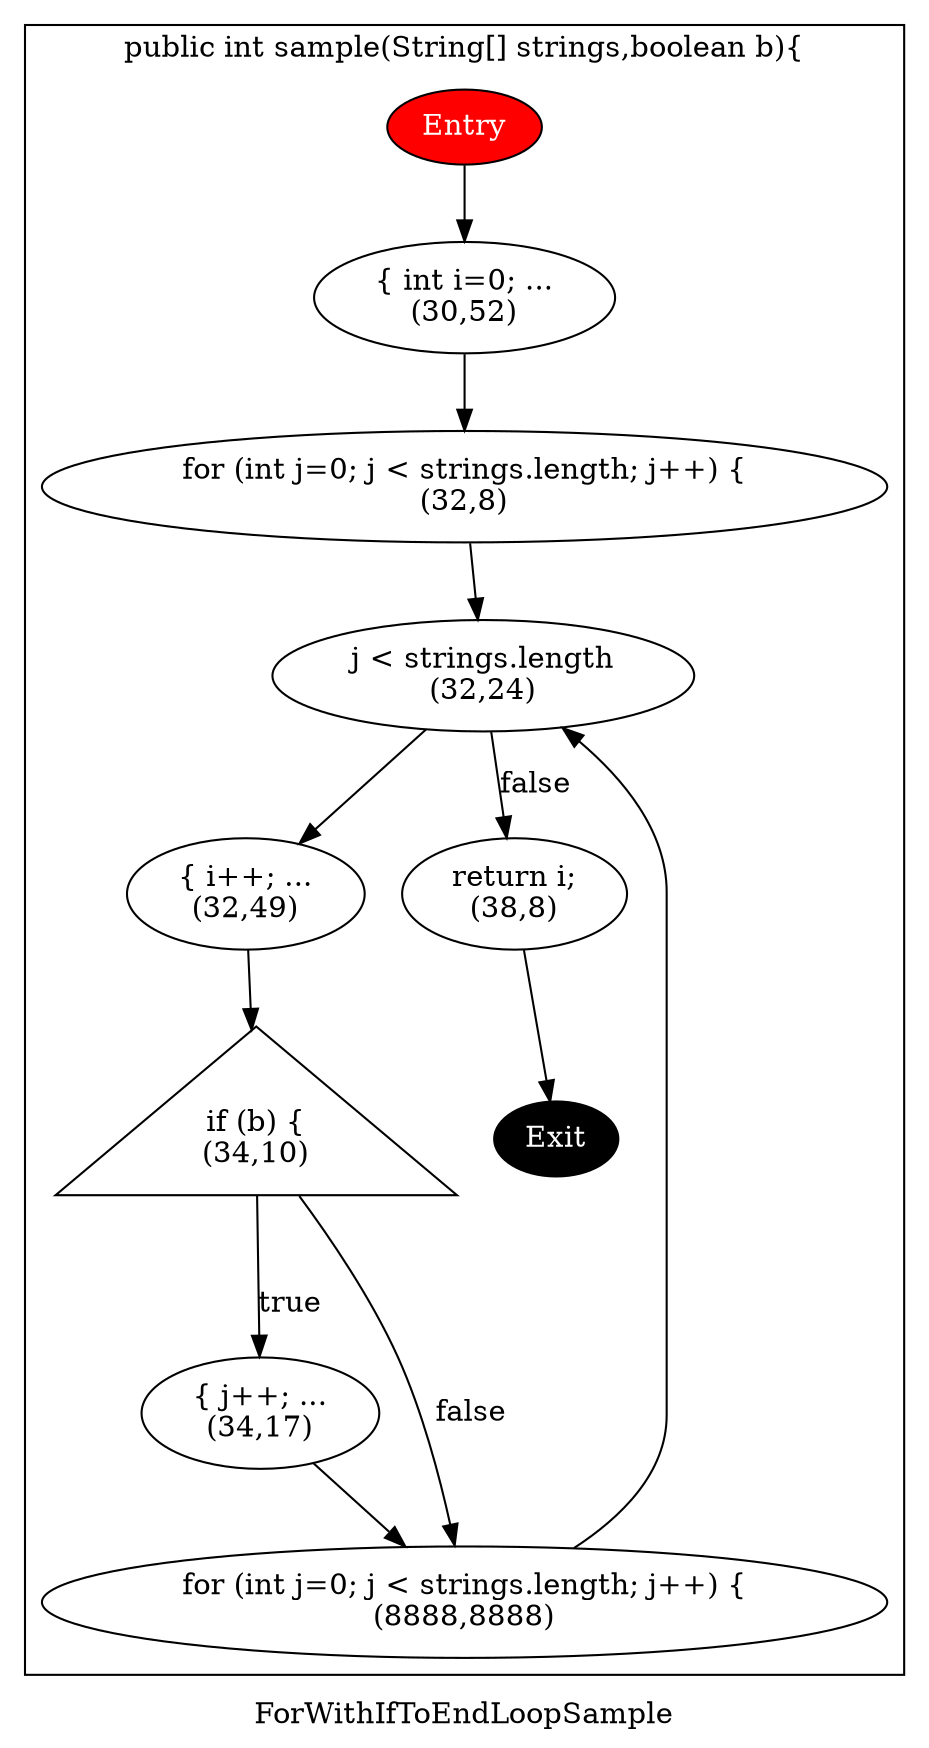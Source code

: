 digraph ForWithIfToEndLoopSample {
label="ForWithIfToEndLoopSample";
subgraph cluster_public_int_sample_String___strings_boolean_b__ {
label="public int sample(String[] strings,boolean b){";
Entry [style="filled" fillcolor="red"   fontcolor="white"];
_30_52 [label="{ int i=0; ...\n(30,52)"];
_32_8 [label="for (int j=0; j < strings.length; j++) {\n(32,8)"];
_32_24 [label="j < strings.length\n(32,24)"];
_32_49 [label="{ i++; ...\n(32,49)"];
_34_10 [label="if (b) {\n(34,10)",shape="triangle"];
_34_17 [label="{ j++; ...\n(34,17)"];
_38_8 [label="return i;\n(38,8)"];
Exit  [style="filled" fillcolor="black" fontcolor="white"];
_8888_8888 [label="for (int j=0; j < strings.length; j++) {\n(8888,8888)"];

Entry -> _30_52
_30_52 -> _32_8
_32_8 -> _32_24
_32_24 -> _32_49
_32_24 -> _38_8 [label="false"];
_32_49 -> _34_10
_34_10 -> _34_17 [label="true"];
_34_10 -> _8888_8888 [label="false"];
_34_17 -> _8888_8888
_38_8 -> Exit
_8888_8888 -> _32_24
}
}

